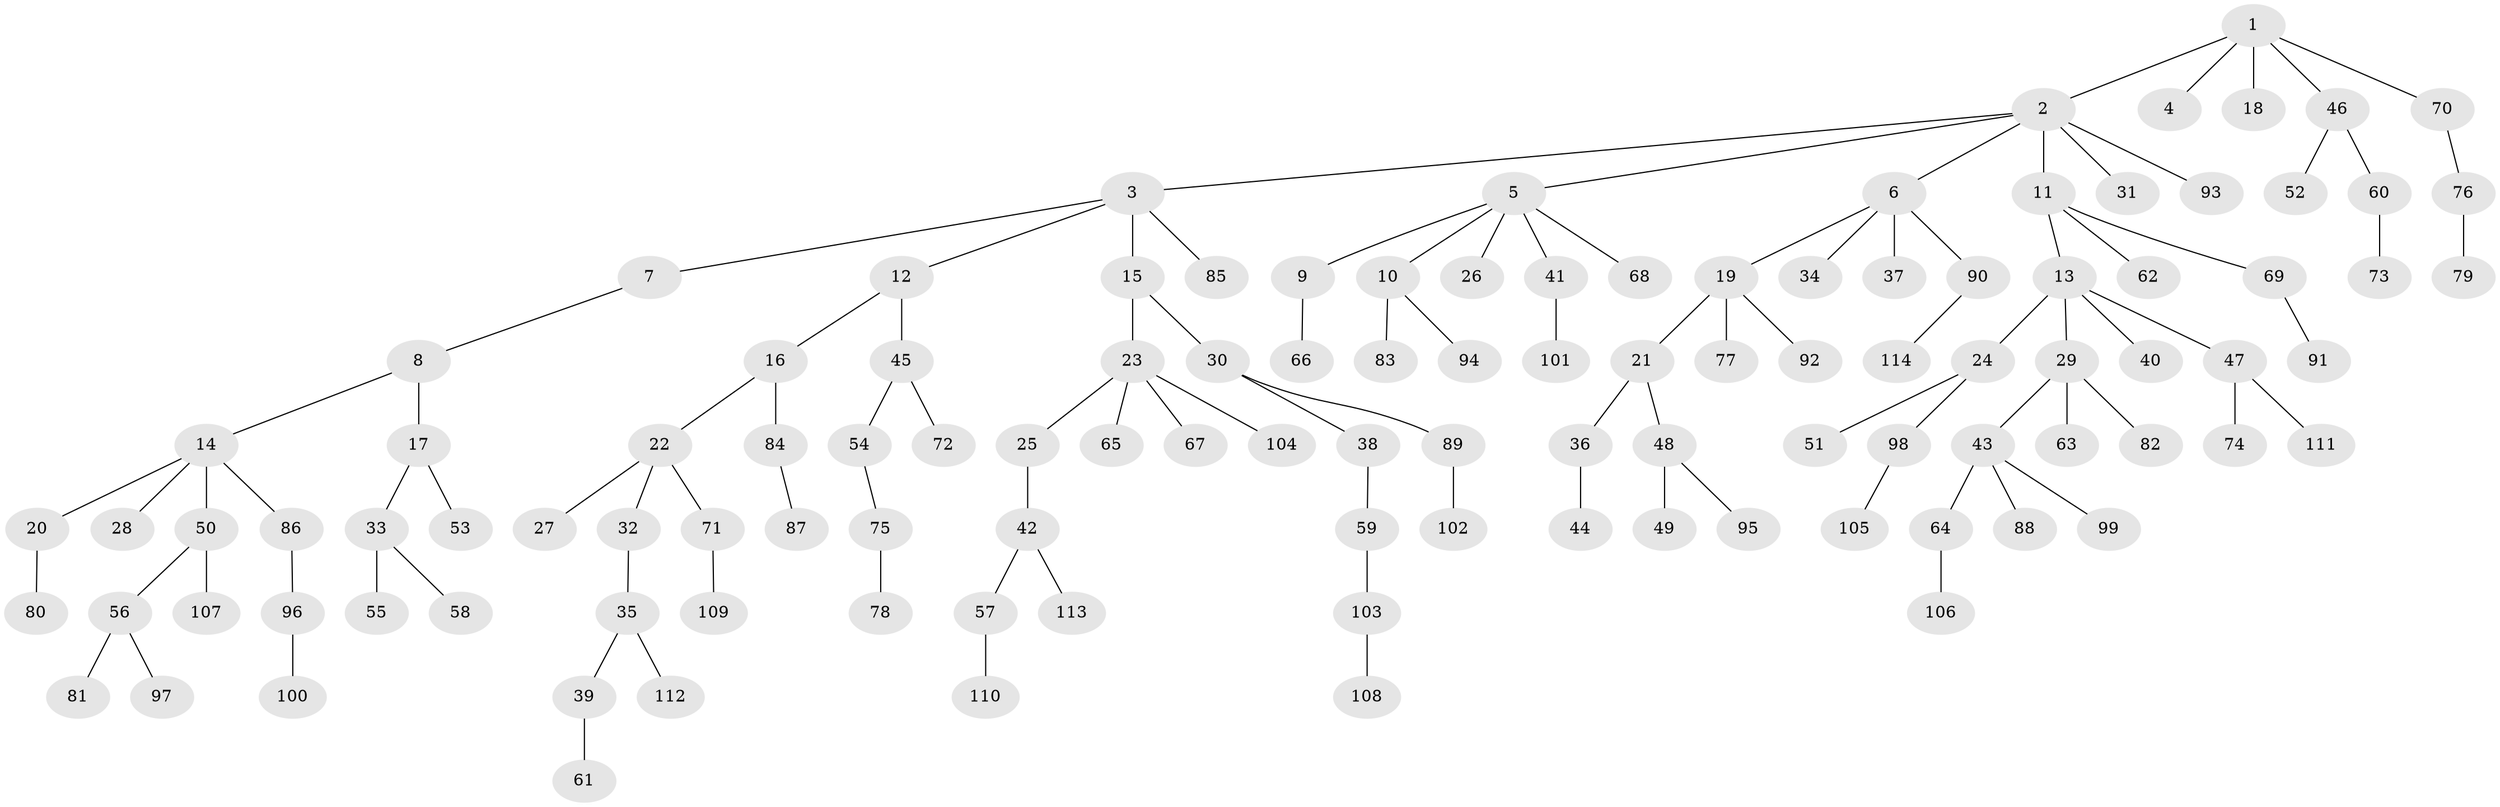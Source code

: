 // coarse degree distribution, {4: 0.06172839506172839, 9: 0.012345679012345678, 1: 0.5555555555555556, 6: 0.037037037037037035, 5: 0.012345679012345678, 2: 0.18518518518518517, 3: 0.13580246913580246}
// Generated by graph-tools (version 1.1) at 2025/42/03/06/25 10:42:02]
// undirected, 114 vertices, 113 edges
graph export_dot {
graph [start="1"]
  node [color=gray90,style=filled];
  1;
  2;
  3;
  4;
  5;
  6;
  7;
  8;
  9;
  10;
  11;
  12;
  13;
  14;
  15;
  16;
  17;
  18;
  19;
  20;
  21;
  22;
  23;
  24;
  25;
  26;
  27;
  28;
  29;
  30;
  31;
  32;
  33;
  34;
  35;
  36;
  37;
  38;
  39;
  40;
  41;
  42;
  43;
  44;
  45;
  46;
  47;
  48;
  49;
  50;
  51;
  52;
  53;
  54;
  55;
  56;
  57;
  58;
  59;
  60;
  61;
  62;
  63;
  64;
  65;
  66;
  67;
  68;
  69;
  70;
  71;
  72;
  73;
  74;
  75;
  76;
  77;
  78;
  79;
  80;
  81;
  82;
  83;
  84;
  85;
  86;
  87;
  88;
  89;
  90;
  91;
  92;
  93;
  94;
  95;
  96;
  97;
  98;
  99;
  100;
  101;
  102;
  103;
  104;
  105;
  106;
  107;
  108;
  109;
  110;
  111;
  112;
  113;
  114;
  1 -- 2;
  1 -- 4;
  1 -- 18;
  1 -- 46;
  1 -- 70;
  2 -- 3;
  2 -- 5;
  2 -- 6;
  2 -- 11;
  2 -- 31;
  2 -- 93;
  3 -- 7;
  3 -- 12;
  3 -- 15;
  3 -- 85;
  5 -- 9;
  5 -- 10;
  5 -- 26;
  5 -- 41;
  5 -- 68;
  6 -- 19;
  6 -- 34;
  6 -- 37;
  6 -- 90;
  7 -- 8;
  8 -- 14;
  8 -- 17;
  9 -- 66;
  10 -- 83;
  10 -- 94;
  11 -- 13;
  11 -- 62;
  11 -- 69;
  12 -- 16;
  12 -- 45;
  13 -- 24;
  13 -- 29;
  13 -- 40;
  13 -- 47;
  14 -- 20;
  14 -- 28;
  14 -- 50;
  14 -- 86;
  15 -- 23;
  15 -- 30;
  16 -- 22;
  16 -- 84;
  17 -- 33;
  17 -- 53;
  19 -- 21;
  19 -- 77;
  19 -- 92;
  20 -- 80;
  21 -- 36;
  21 -- 48;
  22 -- 27;
  22 -- 32;
  22 -- 71;
  23 -- 25;
  23 -- 65;
  23 -- 67;
  23 -- 104;
  24 -- 51;
  24 -- 98;
  25 -- 42;
  29 -- 43;
  29 -- 63;
  29 -- 82;
  30 -- 38;
  30 -- 89;
  32 -- 35;
  33 -- 55;
  33 -- 58;
  35 -- 39;
  35 -- 112;
  36 -- 44;
  38 -- 59;
  39 -- 61;
  41 -- 101;
  42 -- 57;
  42 -- 113;
  43 -- 64;
  43 -- 88;
  43 -- 99;
  45 -- 54;
  45 -- 72;
  46 -- 52;
  46 -- 60;
  47 -- 74;
  47 -- 111;
  48 -- 49;
  48 -- 95;
  50 -- 56;
  50 -- 107;
  54 -- 75;
  56 -- 81;
  56 -- 97;
  57 -- 110;
  59 -- 103;
  60 -- 73;
  64 -- 106;
  69 -- 91;
  70 -- 76;
  71 -- 109;
  75 -- 78;
  76 -- 79;
  84 -- 87;
  86 -- 96;
  89 -- 102;
  90 -- 114;
  96 -- 100;
  98 -- 105;
  103 -- 108;
}
